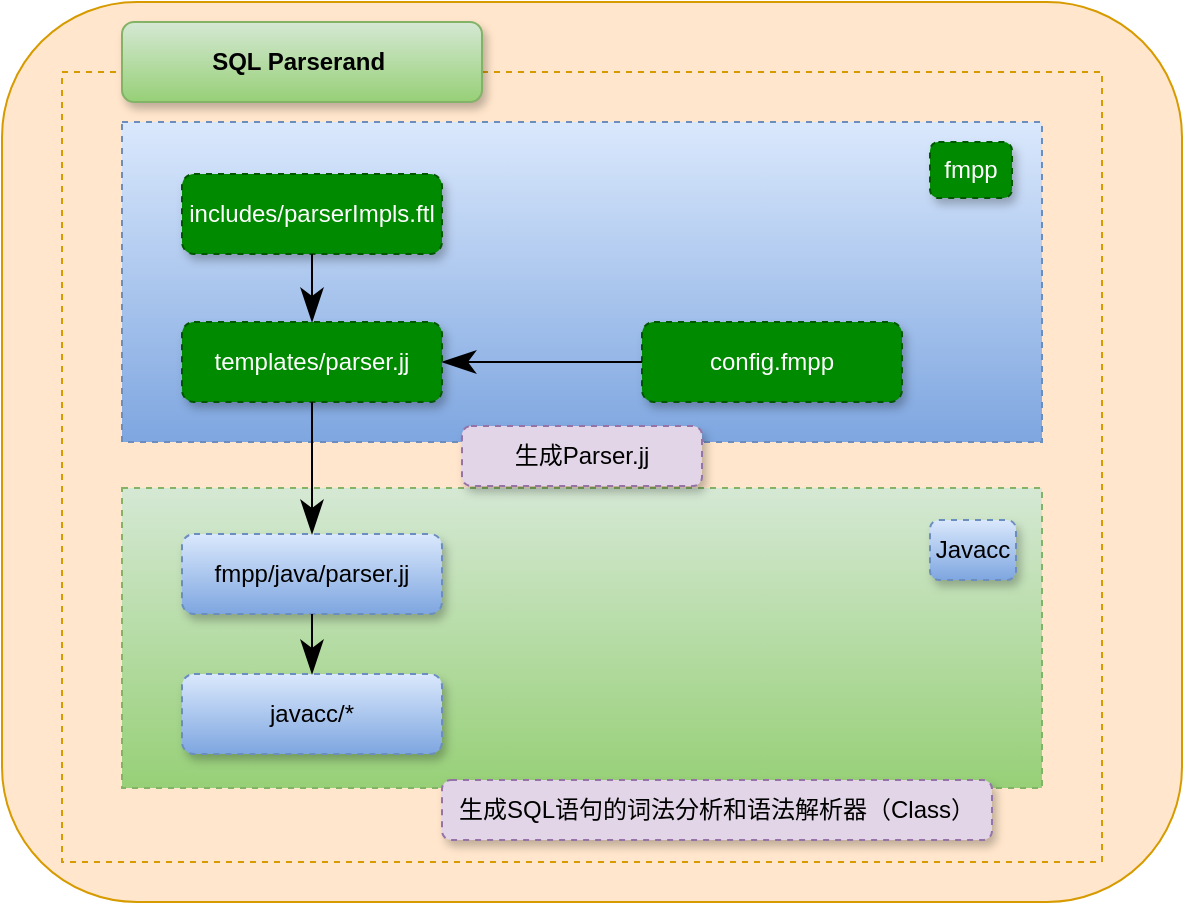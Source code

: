 <mxfile version="16.6.2" type="github">
  <diagram id="FK_EYPYNZeceUQXpnn1h" name="Page-1">
    <mxGraphModel dx="1674" dy="749" grid="1" gridSize="10" guides="1" tooltips="1" connect="1" arrows="1" fold="1" page="1" pageScale="1" pageWidth="1169" pageHeight="827" math="0" shadow="0">
      <root>
        <mxCell id="0" />
        <mxCell id="1" parent="0" />
        <mxCell id="QB38KlsuNQnuv_5i9Iaj-2" value="" style="rounded=1;whiteSpace=wrap;html=1;hachureGap=4;pointerEvents=0;fillColor=#ffe6cc;strokeColor=#d79b00;" parent="1" vertex="1">
          <mxGeometry x="100" y="150" width="590" height="450" as="geometry" />
        </mxCell>
        <mxCell id="QB38KlsuNQnuv_5i9Iaj-3" value="" style="rounded=0;whiteSpace=wrap;html=1;hachureGap=4;pointerEvents=0;dashed=1;fillColor=#ffe6cc;strokeColor=#d79b00;" parent="1" vertex="1">
          <mxGeometry x="130" y="185" width="520" height="395" as="geometry" />
        </mxCell>
        <mxCell id="QB38KlsuNQnuv_5i9Iaj-6" value="" style="rounded=0;whiteSpace=wrap;html=1;dashed=1;hachureGap=4;pointerEvents=0;fillColor=#dae8fc;strokeColor=#6c8ebf;gradientColor=#7ea6e0;" parent="1" vertex="1">
          <mxGeometry x="160" y="210" width="460" height="160" as="geometry" />
        </mxCell>
        <mxCell id="QB38KlsuNQnuv_5i9Iaj-7" value="includes/parserImpls.ftl" style="rounded=1;whiteSpace=wrap;html=1;dashed=1;hachureGap=4;pointerEvents=0;fillColor=#008a00;strokeColor=#005700;fontColor=#ffffff;shadow=1;" parent="1" vertex="1">
          <mxGeometry x="190" y="236" width="130" height="40" as="geometry" />
        </mxCell>
        <mxCell id="QB38KlsuNQnuv_5i9Iaj-8" value="templates/parser.jj" style="rounded=1;whiteSpace=wrap;html=1;dashed=1;hachureGap=4;pointerEvents=0;fillColor=#008a00;strokeColor=#005700;fontColor=#ffffff;shadow=1;glass=0;" parent="1" vertex="1">
          <mxGeometry x="190" y="310" width="130" height="40" as="geometry" />
        </mxCell>
        <mxCell id="QB38KlsuNQnuv_5i9Iaj-9" value="fmpp" style="rounded=1;whiteSpace=wrap;html=1;dashed=1;hachureGap=4;pointerEvents=0;shadow=1;fillColor=#008a00;strokeColor=#005700;fontColor=#ffffff;" parent="1" vertex="1">
          <mxGeometry x="564" y="220" width="41" height="28" as="geometry" />
        </mxCell>
        <mxCell id="QB38KlsuNQnuv_5i9Iaj-10" value="config.fmpp" style="rounded=1;whiteSpace=wrap;html=1;dashed=1;hachureGap=4;pointerEvents=0;fillColor=#008a00;strokeColor=#005700;fontColor=#ffffff;shadow=1;" parent="1" vertex="1">
          <mxGeometry x="420" y="310" width="130" height="40" as="geometry" />
        </mxCell>
        <mxCell id="QB38KlsuNQnuv_5i9Iaj-12" value="" style="endArrow=classicThin;html=1;startSize=14;endSize=14;sourcePerimeterSpacing=8;targetPerimeterSpacing=8;entryX=1;entryY=0.5;entryDx=0;entryDy=0;exitX=0;exitY=0.5;exitDx=0;exitDy=0;endFill=1;" parent="1" source="QB38KlsuNQnuv_5i9Iaj-10" target="QB38KlsuNQnuv_5i9Iaj-8" edge="1">
          <mxGeometry width="50" height="50" relative="1" as="geometry">
            <mxPoint x="480" y="370" as="sourcePoint" />
            <mxPoint x="530" y="320" as="targetPoint" />
          </mxGeometry>
        </mxCell>
        <mxCell id="QB38KlsuNQnuv_5i9Iaj-13" value="" style="endArrow=classicThin;html=1;startSize=14;endSize=14;sourcePerimeterSpacing=8;targetPerimeterSpacing=8;exitX=0.5;exitY=1;exitDx=0;exitDy=0;endFill=1;entryX=0.5;entryY=0;entryDx=0;entryDy=0;" parent="1" source="QB38KlsuNQnuv_5i9Iaj-7" target="QB38KlsuNQnuv_5i9Iaj-8" edge="1">
          <mxGeometry width="50" height="50" relative="1" as="geometry">
            <mxPoint x="560" y="400" as="sourcePoint" />
            <mxPoint x="610" y="350" as="targetPoint" />
          </mxGeometry>
        </mxCell>
        <mxCell id="QB38KlsuNQnuv_5i9Iaj-14" value="" style="rounded=0;whiteSpace=wrap;html=1;dashed=1;hachureGap=4;pointerEvents=0;fillColor=#d5e8d4;strokeColor=#82b366;gradientColor=#97d077;" parent="1" vertex="1">
          <mxGeometry x="160" y="393" width="460" height="150" as="geometry" />
        </mxCell>
        <mxCell id="QB38KlsuNQnuv_5i9Iaj-15" value="Javacc" style="rounded=1;whiteSpace=wrap;html=1;dashed=1;hachureGap=4;pointerEvents=0;shadow=1;fillColor=#dae8fc;strokeColor=#6c8ebf;gradientColor=#7ea6e0;" parent="1" vertex="1">
          <mxGeometry x="564" y="409" width="43" height="30" as="geometry" />
        </mxCell>
        <mxCell id="QB38KlsuNQnuv_5i9Iaj-18" value="fmpp/java/parser.jj" style="rounded=1;whiteSpace=wrap;html=1;dashed=1;hachureGap=4;pointerEvents=0;fillColor=#dae8fc;strokeColor=#6c8ebf;shadow=1;gradientColor=#7ea6e0;" parent="1" vertex="1">
          <mxGeometry x="190" y="416" width="130" height="40" as="geometry" />
        </mxCell>
        <mxCell id="QB38KlsuNQnuv_5i9Iaj-19" value="javacc/*" style="rounded=1;whiteSpace=wrap;html=1;dashed=1;hachureGap=4;pointerEvents=0;fillColor=#dae8fc;strokeColor=#6c8ebf;shadow=1;gradientColor=#7ea6e0;" parent="1" vertex="1">
          <mxGeometry x="190" y="486" width="130" height="40" as="geometry" />
        </mxCell>
        <mxCell id="QB38KlsuNQnuv_5i9Iaj-21" value="" style="endArrow=classicThin;html=1;startSize=14;endSize=14;sourcePerimeterSpacing=8;targetPerimeterSpacing=8;exitX=0.5;exitY=1;exitDx=0;exitDy=0;endFill=1;entryX=0.5;entryY=0;entryDx=0;entryDy=0;" parent="1" source="QB38KlsuNQnuv_5i9Iaj-8" target="QB38KlsuNQnuv_5i9Iaj-18" edge="1">
          <mxGeometry width="50" height="50" relative="1" as="geometry">
            <mxPoint x="265" y="260" as="sourcePoint" />
            <mxPoint x="265" y="320" as="targetPoint" />
          </mxGeometry>
        </mxCell>
        <mxCell id="QB38KlsuNQnuv_5i9Iaj-22" value="" style="endArrow=classicThin;html=1;startSize=14;endSize=14;sourcePerimeterSpacing=8;targetPerimeterSpacing=8;exitX=0.5;exitY=1;exitDx=0;exitDy=0;endFill=1;entryX=0.5;entryY=0;entryDx=0;entryDy=0;" parent="1" source="QB38KlsuNQnuv_5i9Iaj-18" target="QB38KlsuNQnuv_5i9Iaj-19" edge="1">
          <mxGeometry width="50" height="50" relative="1" as="geometry">
            <mxPoint x="275" y="226" as="sourcePoint" />
            <mxPoint x="275" y="286" as="targetPoint" />
          </mxGeometry>
        </mxCell>
        <mxCell id="QB38KlsuNQnuv_5i9Iaj-23" value="生成Parser.jj" style="rounded=1;whiteSpace=wrap;html=1;shadow=1;glass=0;dashed=1;hachureGap=4;pointerEvents=0;fillColor=#e1d5e7;strokeColor=#9673a6;" parent="1" vertex="1">
          <mxGeometry x="330" y="362" width="120" height="30" as="geometry" />
        </mxCell>
        <mxCell id="QB38KlsuNQnuv_5i9Iaj-24" value="生成SQL语句的词法分析和语法解析器（Class）" style="rounded=1;whiteSpace=wrap;html=1;shadow=1;glass=0;dashed=1;hachureGap=4;pointerEvents=0;fillColor=#e1d5e7;strokeColor=#9673a6;" parent="1" vertex="1">
          <mxGeometry x="320" y="539" width="275" height="30" as="geometry" />
        </mxCell>
        <mxCell id="QB38KlsuNQnuv_5i9Iaj-1" value="SQL Parserand&amp;nbsp;" style="rounded=1;whiteSpace=wrap;html=1;shadow=1;glass=0;hachureGap=4;pointerEvents=0;strokeWidth=1;fillColor=#d5e8d4;fontStyle=1;strokeColor=#82b366;gradientColor=#97d077;" parent="1" vertex="1">
          <mxGeometry x="160" y="160" width="180" height="40" as="geometry" />
        </mxCell>
      </root>
    </mxGraphModel>
  </diagram>
</mxfile>
